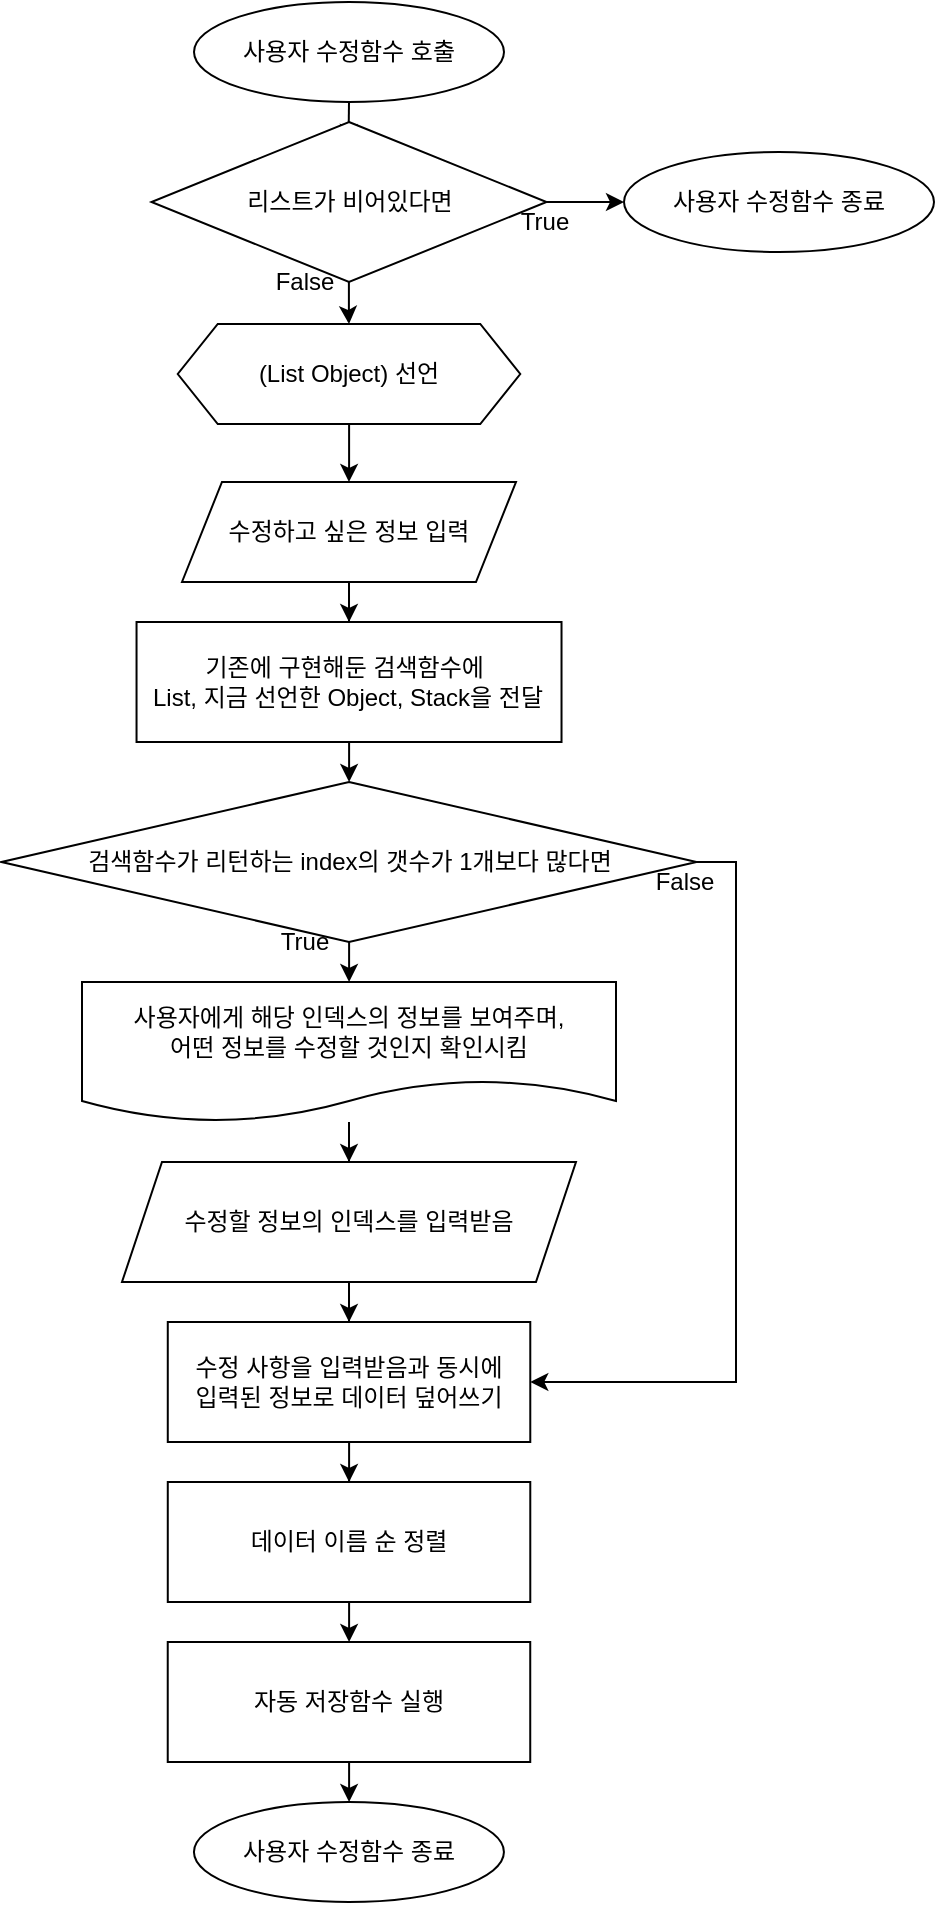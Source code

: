 <mxfile version="13.7.9" type="device"><diagram id="6jmNVvHfpzubFy3tRc5I" name="Page-1"><mxGraphModel dx="1326" dy="806" grid="1" gridSize="10" guides="1" tooltips="1" connect="1" arrows="1" fold="1" page="1" pageScale="1" pageWidth="1390" pageHeight="980" math="0" shadow="0"><root><mxCell id="0"/><mxCell id="1" parent="0"/><mxCell id="HJFXMVHIK_TqEJ8YfYHb-29" style="edgeStyle=orthogonalEdgeStyle;rounded=0;orthogonalLoop=1;jettySize=auto;html=1;exitX=0.5;exitY=1;exitDx=0;exitDy=0;entryX=0.5;entryY=0;entryDx=0;entryDy=0;" parent="1" source="HJFXMVHIK_TqEJ8YfYHb-30" edge="1"><mxGeometry relative="1" as="geometry"><mxPoint x="662.25" y="80" as="targetPoint"/></mxGeometry></mxCell><mxCell id="HJFXMVHIK_TqEJ8YfYHb-30" value="사용자 수정함수 호출" style="ellipse;whiteSpace=wrap;html=1;" parent="1" vertex="1"><mxGeometry x="585" y="10" width="155" height="50" as="geometry"/></mxCell><mxCell id="HJFXMVHIK_TqEJ8YfYHb-31" style="edgeStyle=orthogonalEdgeStyle;rounded=0;orthogonalLoop=1;jettySize=auto;html=1;entryX=0.5;entryY=0;entryDx=0;entryDy=0;" parent="1" source="HJFXMVHIK_TqEJ8YfYHb-32" target="HJFXMVHIK_TqEJ8YfYHb-34" edge="1"><mxGeometry relative="1" as="geometry"/></mxCell><mxCell id="HJFXMVHIK_TqEJ8YfYHb-32" value="(List Object) 선언" style="shape=hexagon;perimeter=hexagonPerimeter2;whiteSpace=wrap;html=1;fixedSize=1;" parent="1" vertex="1"><mxGeometry x="576.88" y="171" width="171.25" height="50" as="geometry"/></mxCell><mxCell id="HJFXMVHIK_TqEJ8YfYHb-33" style="edgeStyle=orthogonalEdgeStyle;rounded=0;orthogonalLoop=1;jettySize=auto;html=1;entryX=0.5;entryY=0;entryDx=0;entryDy=0;" parent="1" source="HJFXMVHIK_TqEJ8YfYHb-34" target="HJFXMVHIK_TqEJ8YfYHb-42" edge="1"><mxGeometry relative="1" as="geometry"/></mxCell><mxCell id="HJFXMVHIK_TqEJ8YfYHb-34" value="수정하고 싶은 정보 입력" style="shape=parallelogram;perimeter=parallelogramPerimeter;whiteSpace=wrap;html=1;fixedSize=1;" parent="1" vertex="1"><mxGeometry x="578.99" y="250" width="167" height="50" as="geometry"/></mxCell><mxCell id="HJFXMVHIK_TqEJ8YfYHb-35" style="edgeStyle=orthogonalEdgeStyle;rounded=0;orthogonalLoop=1;jettySize=auto;html=1;entryX=0.5;entryY=0;entryDx=0;entryDy=0;" parent="1" source="HJFXMVHIK_TqEJ8YfYHb-37" target="HJFXMVHIK_TqEJ8YfYHb-32" edge="1"><mxGeometry relative="1" as="geometry"/></mxCell><mxCell id="HJFXMVHIK_TqEJ8YfYHb-36" style="edgeStyle=orthogonalEdgeStyle;rounded=0;orthogonalLoop=1;jettySize=auto;html=1;entryX=0;entryY=0.5;entryDx=0;entryDy=0;" parent="1" source="HJFXMVHIK_TqEJ8YfYHb-37" target="HJFXMVHIK_TqEJ8YfYHb-38" edge="1"><mxGeometry relative="1" as="geometry"><mxPoint x="800" y="120" as="targetPoint"/></mxGeometry></mxCell><mxCell id="HJFXMVHIK_TqEJ8YfYHb-37" value="리스트가 비어있다면" style="rhombus;whiteSpace=wrap;html=1;" parent="1" vertex="1"><mxGeometry x="563.74" y="70" width="197.51" height="80" as="geometry"/></mxCell><mxCell id="HJFXMVHIK_TqEJ8YfYHb-38" value="사용자 수정함수 종료" style="ellipse;whiteSpace=wrap;html=1;" parent="1" vertex="1"><mxGeometry x="800" y="85" width="155" height="50" as="geometry"/></mxCell><mxCell id="HJFXMVHIK_TqEJ8YfYHb-39" value="True" style="text;html=1;align=center;verticalAlign=middle;resizable=0;points=[];autosize=1;" parent="1" vertex="1"><mxGeometry x="740" y="110" width="40" height="20" as="geometry"/></mxCell><mxCell id="HJFXMVHIK_TqEJ8YfYHb-40" value="False" style="text;html=1;align=center;verticalAlign=middle;resizable=0;points=[];autosize=1;" parent="1" vertex="1"><mxGeometry x="620" y="140" width="40" height="20" as="geometry"/></mxCell><mxCell id="HJFXMVHIK_TqEJ8YfYHb-41" style="edgeStyle=orthogonalEdgeStyle;rounded=0;orthogonalLoop=1;jettySize=auto;html=1;entryX=0.5;entryY=0;entryDx=0;entryDy=0;" parent="1" source="HJFXMVHIK_TqEJ8YfYHb-42" target="HJFXMVHIK_TqEJ8YfYHb-45" edge="1"><mxGeometry relative="1" as="geometry"/></mxCell><mxCell id="HJFXMVHIK_TqEJ8YfYHb-42" value="기존에 구현해둔 검색함수에&amp;nbsp;&lt;br&gt;List, 지금 선언한 Object, Stack을 전달" style="rounded=0;whiteSpace=wrap;html=1;" parent="1" vertex="1"><mxGeometry x="556.27" y="320" width="212.49" height="60" as="geometry"/></mxCell><mxCell id="HJFXMVHIK_TqEJ8YfYHb-43" value="" style="edgeStyle=orthogonalEdgeStyle;rounded=0;orthogonalLoop=1;jettySize=auto;html=1;" parent="1" source="HJFXMVHIK_TqEJ8YfYHb-45" target="HJFXMVHIK_TqEJ8YfYHb-47" edge="1"><mxGeometry relative="1" as="geometry"/></mxCell><mxCell id="HJFXMVHIK_TqEJ8YfYHb-44" style="edgeStyle=orthogonalEdgeStyle;rounded=0;orthogonalLoop=1;jettySize=auto;html=1;entryX=1;entryY=0.5;entryDx=0;entryDy=0;exitX=1;exitY=0.5;exitDx=0;exitDy=0;" parent="1" source="HJFXMVHIK_TqEJ8YfYHb-45" target="HJFXMVHIK_TqEJ8YfYHb-51" edge="1"><mxGeometry relative="1" as="geometry"><Array as="points"><mxPoint x="856" y="440"/><mxPoint x="856" y="700"/></Array></mxGeometry></mxCell><mxCell id="HJFXMVHIK_TqEJ8YfYHb-45" value="&lt;span&gt;검색함수가 리턴하는 index의 갯수가 1개보다 많다면&lt;/span&gt;" style="rhombus;whiteSpace=wrap;html=1;" parent="1" vertex="1"><mxGeometry x="488.76" y="400" width="347.5" height="80" as="geometry"/></mxCell><mxCell id="HJFXMVHIK_TqEJ8YfYHb-46" value="" style="edgeStyle=orthogonalEdgeStyle;rounded=0;orthogonalLoop=1;jettySize=auto;html=1;" parent="1" source="HJFXMVHIK_TqEJ8YfYHb-47" target="HJFXMVHIK_TqEJ8YfYHb-49" edge="1"><mxGeometry relative="1" as="geometry"/></mxCell><mxCell id="HJFXMVHIK_TqEJ8YfYHb-47" value="사용자에게 해당 인덱스의 정보를 보여주며,&lt;br&gt;어떤 정보를 수정할 것인지 확인시킴" style="shape=document;whiteSpace=wrap;html=1;boundedLbl=1;" parent="1" vertex="1"><mxGeometry x="529" y="500" width="267" height="70" as="geometry"/></mxCell><mxCell id="HJFXMVHIK_TqEJ8YfYHb-48" style="edgeStyle=orthogonalEdgeStyle;rounded=0;orthogonalLoop=1;jettySize=auto;html=1;entryX=0.5;entryY=0;entryDx=0;entryDy=0;" parent="1" source="HJFXMVHIK_TqEJ8YfYHb-49" target="HJFXMVHIK_TqEJ8YfYHb-51" edge="1"><mxGeometry relative="1" as="geometry"/></mxCell><mxCell id="HJFXMVHIK_TqEJ8YfYHb-49" value="수정할 정보의 인덱스를 입력받음" style="shape=parallelogram;perimeter=parallelogramPerimeter;whiteSpace=wrap;html=1;fixedSize=1;" parent="1" vertex="1"><mxGeometry x="548.99" y="590" width="227" height="60" as="geometry"/></mxCell><mxCell id="Ks1zgsrtqrU9HxG0_JA_-2" value="" style="edgeStyle=orthogonalEdgeStyle;rounded=0;orthogonalLoop=1;jettySize=auto;html=1;" parent="1" source="HJFXMVHIK_TqEJ8YfYHb-51" target="Ks1zgsrtqrU9HxG0_JA_-1" edge="1"><mxGeometry relative="1" as="geometry"/></mxCell><mxCell id="HJFXMVHIK_TqEJ8YfYHb-51" value="수정 사항을 입력받음과 동시에&lt;br&gt;입력된 정보로 데이터 덮어쓰기" style="whiteSpace=wrap;html=1;rounded=0;" parent="1" vertex="1"><mxGeometry x="571.89" y="670" width="181.25" height="60" as="geometry"/></mxCell><mxCell id="HJFXMVHIK_TqEJ8YfYHb-52" value="" style="edgeStyle=orthogonalEdgeStyle;rounded=0;orthogonalLoop=1;jettySize=auto;html=1;" parent="1" source="HJFXMVHIK_TqEJ8YfYHb-53" target="HJFXMVHIK_TqEJ8YfYHb-54" edge="1"><mxGeometry relative="1" as="geometry"/></mxCell><mxCell id="HJFXMVHIK_TqEJ8YfYHb-53" value="자동 저장함수 실행" style="whiteSpace=wrap;html=1;rounded=0;" parent="1" vertex="1"><mxGeometry x="571.87" y="830" width="181.25" height="60" as="geometry"/></mxCell><mxCell id="HJFXMVHIK_TqEJ8YfYHb-54" value="사용자 수정함수 종료" style="ellipse;whiteSpace=wrap;html=1;" parent="1" vertex="1"><mxGeometry x="584.97" y="910" width="155" height="50" as="geometry"/></mxCell><mxCell id="HJFXMVHIK_TqEJ8YfYHb-55" value="True" style="text;html=1;align=center;verticalAlign=middle;resizable=0;points=[];autosize=1;" parent="1" vertex="1"><mxGeometry x="620" y="470" width="40" height="20" as="geometry"/></mxCell><mxCell id="HJFXMVHIK_TqEJ8YfYHb-56" value="False" style="text;html=1;align=center;verticalAlign=middle;resizable=0;points=[];autosize=1;" parent="1" vertex="1"><mxGeometry x="810" y="440" width="40" height="20" as="geometry"/></mxCell><mxCell id="Ks1zgsrtqrU9HxG0_JA_-4" style="edgeStyle=orthogonalEdgeStyle;rounded=0;orthogonalLoop=1;jettySize=auto;html=1;entryX=0.5;entryY=0;entryDx=0;entryDy=0;" parent="1" source="Ks1zgsrtqrU9HxG0_JA_-1" target="HJFXMVHIK_TqEJ8YfYHb-53" edge="1"><mxGeometry relative="1" as="geometry"/></mxCell><mxCell id="Ks1zgsrtqrU9HxG0_JA_-1" value="데이터 이름 순 정렬" style="whiteSpace=wrap;html=1;rounded=0;" parent="1" vertex="1"><mxGeometry x="571.89" y="750" width="181.25" height="60" as="geometry"/></mxCell></root></mxGraphModel></diagram></mxfile>